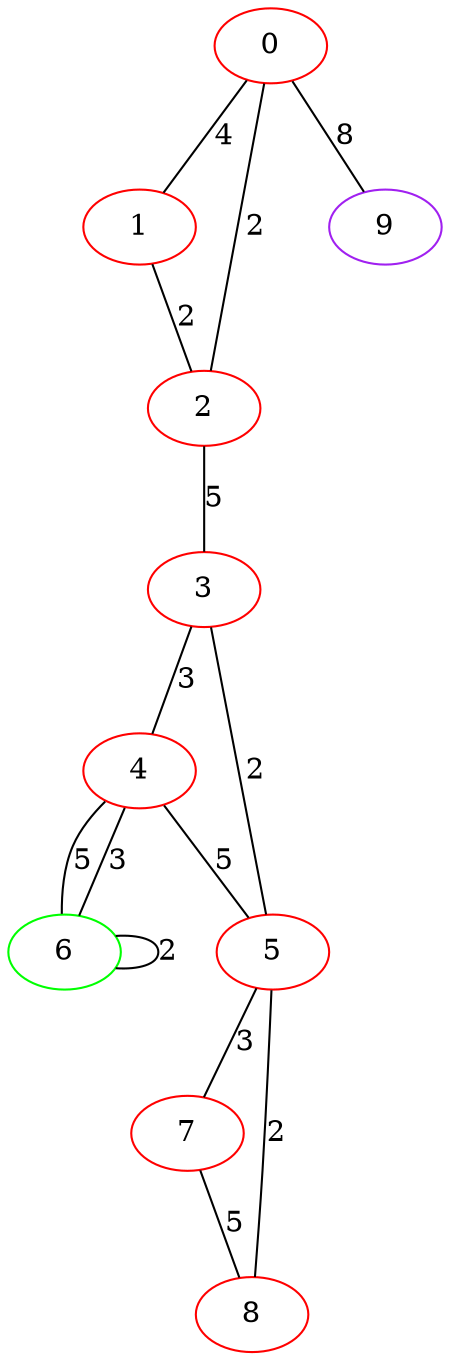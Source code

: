 graph "" {
0 [color=red, weight=1];
1 [color=red, weight=1];
2 [color=red, weight=1];
3 [color=red, weight=1];
4 [color=red, weight=1];
5 [color=red, weight=1];
6 [color=green, weight=2];
7 [color=red, weight=1];
8 [color=red, weight=1];
9 [color=purple, weight=4];
0 -- 1  [key=0, label=4];
0 -- 2  [key=0, label=2];
0 -- 9  [key=0, label=8];
1 -- 2  [key=0, label=2];
2 -- 3  [key=0, label=5];
3 -- 4  [key=0, label=3];
3 -- 5  [key=0, label=2];
4 -- 5  [key=0, label=5];
4 -- 6  [key=0, label=5];
4 -- 6  [key=1, label=3];
5 -- 8  [key=0, label=2];
5 -- 7  [key=0, label=3];
6 -- 6  [key=0, label=2];
7 -- 8  [key=0, label=5];
}
